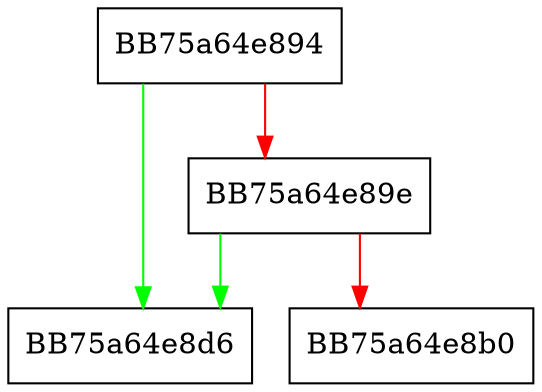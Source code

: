 digraph HUF_initRemainingDStream {
  node [shape="box"];
  graph [splines=ortho];
  BB75a64e894 -> BB75a64e8d6 [color="green"];
  BB75a64e894 -> BB75a64e89e [color="red"];
  BB75a64e89e -> BB75a64e8d6 [color="green"];
  BB75a64e89e -> BB75a64e8b0 [color="red"];
}
